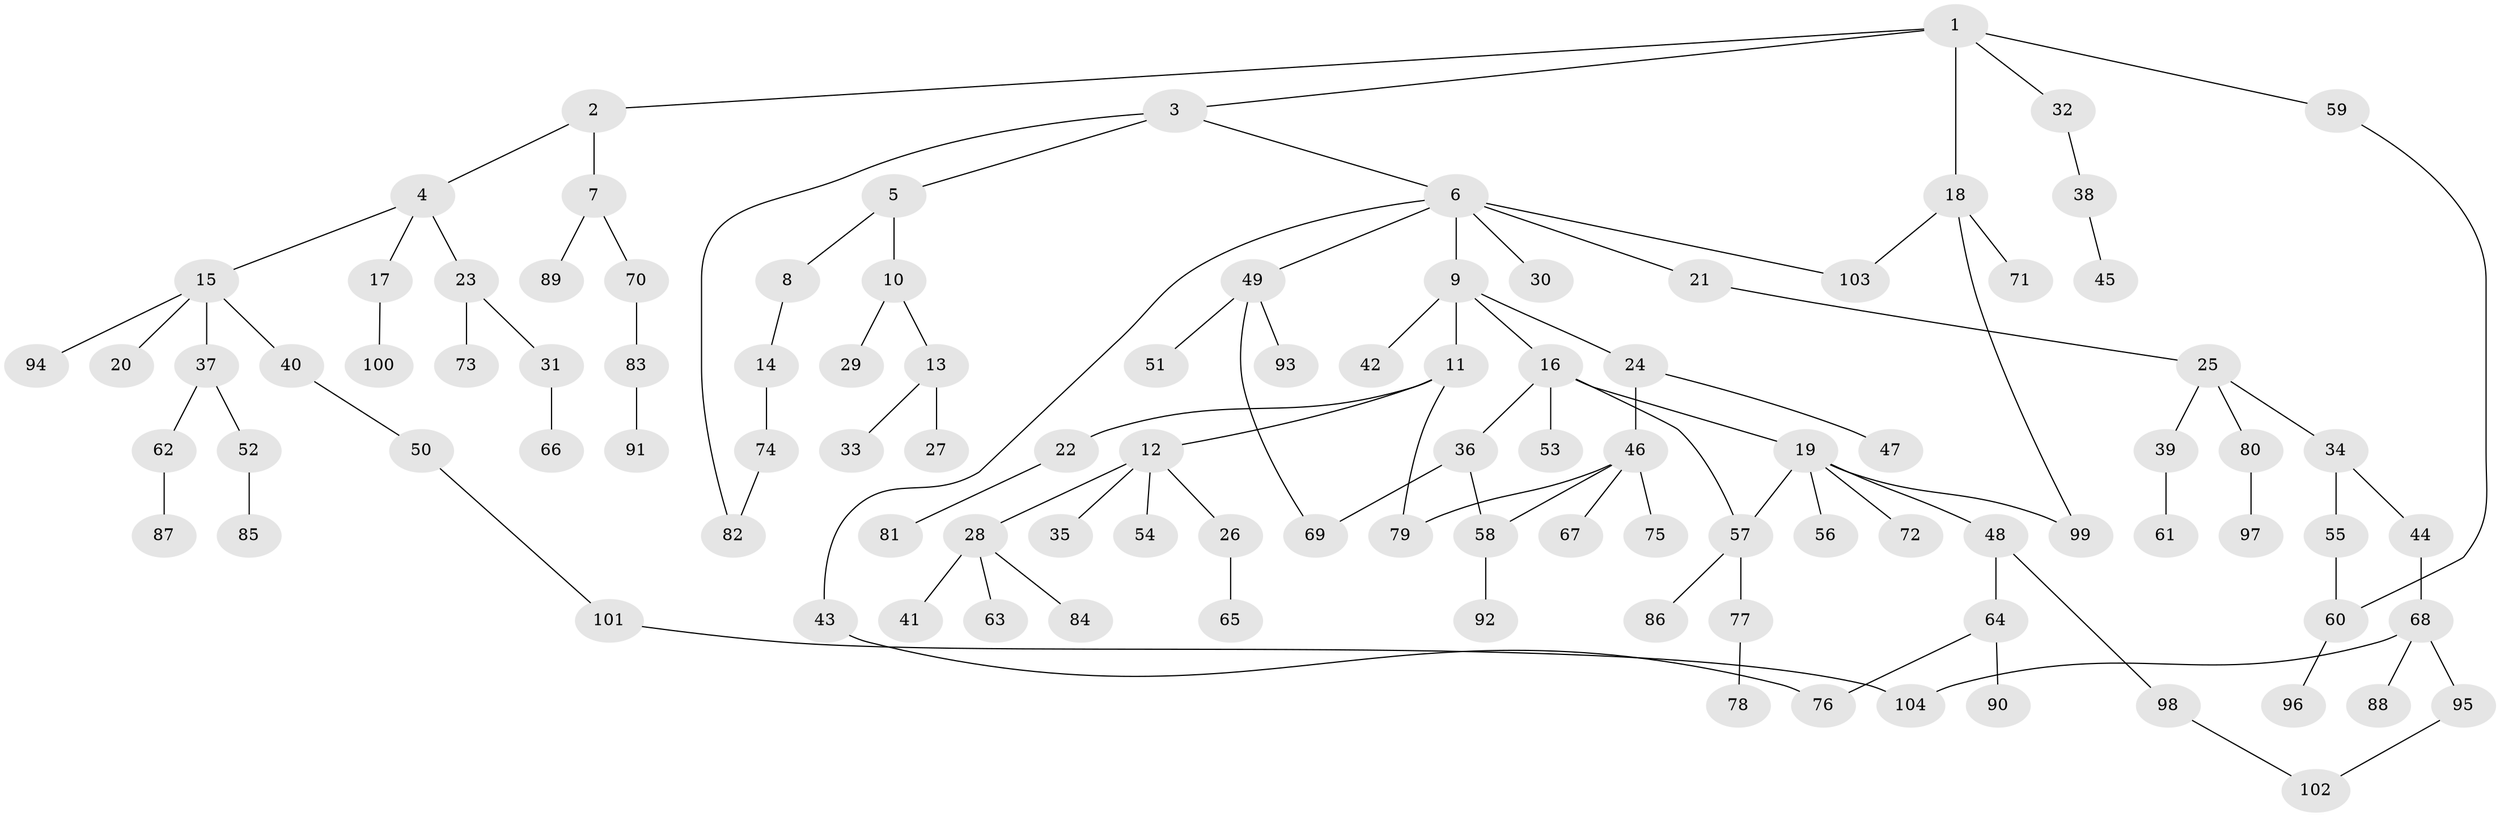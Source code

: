 // Generated by graph-tools (version 1.1) at 2025/13/03/09/25 04:13:16]
// undirected, 104 vertices, 114 edges
graph export_dot {
graph [start="1"]
  node [color=gray90,style=filled];
  1;
  2;
  3;
  4;
  5;
  6;
  7;
  8;
  9;
  10;
  11;
  12;
  13;
  14;
  15;
  16;
  17;
  18;
  19;
  20;
  21;
  22;
  23;
  24;
  25;
  26;
  27;
  28;
  29;
  30;
  31;
  32;
  33;
  34;
  35;
  36;
  37;
  38;
  39;
  40;
  41;
  42;
  43;
  44;
  45;
  46;
  47;
  48;
  49;
  50;
  51;
  52;
  53;
  54;
  55;
  56;
  57;
  58;
  59;
  60;
  61;
  62;
  63;
  64;
  65;
  66;
  67;
  68;
  69;
  70;
  71;
  72;
  73;
  74;
  75;
  76;
  77;
  78;
  79;
  80;
  81;
  82;
  83;
  84;
  85;
  86;
  87;
  88;
  89;
  90;
  91;
  92;
  93;
  94;
  95;
  96;
  97;
  98;
  99;
  100;
  101;
  102;
  103;
  104;
  1 -- 2;
  1 -- 3;
  1 -- 18;
  1 -- 32;
  1 -- 59;
  2 -- 4;
  2 -- 7;
  3 -- 5;
  3 -- 6;
  3 -- 82;
  4 -- 15;
  4 -- 17;
  4 -- 23;
  5 -- 8;
  5 -- 10;
  6 -- 9;
  6 -- 21;
  6 -- 30;
  6 -- 43;
  6 -- 49;
  6 -- 103;
  7 -- 70;
  7 -- 89;
  8 -- 14;
  9 -- 11;
  9 -- 16;
  9 -- 24;
  9 -- 42;
  10 -- 13;
  10 -- 29;
  11 -- 12;
  11 -- 22;
  11 -- 79;
  12 -- 26;
  12 -- 28;
  12 -- 35;
  12 -- 54;
  13 -- 27;
  13 -- 33;
  14 -- 74;
  15 -- 20;
  15 -- 37;
  15 -- 40;
  15 -- 94;
  16 -- 19;
  16 -- 36;
  16 -- 53;
  16 -- 57;
  17 -- 100;
  18 -- 71;
  18 -- 99;
  18 -- 103;
  19 -- 48;
  19 -- 56;
  19 -- 72;
  19 -- 99;
  19 -- 57;
  21 -- 25;
  22 -- 81;
  23 -- 31;
  23 -- 73;
  24 -- 46;
  24 -- 47;
  25 -- 34;
  25 -- 39;
  25 -- 80;
  26 -- 65;
  28 -- 41;
  28 -- 63;
  28 -- 84;
  31 -- 66;
  32 -- 38;
  34 -- 44;
  34 -- 55;
  36 -- 69;
  36 -- 58;
  37 -- 52;
  37 -- 62;
  38 -- 45;
  39 -- 61;
  40 -- 50;
  43 -- 76;
  44 -- 68;
  46 -- 58;
  46 -- 67;
  46 -- 75;
  46 -- 79;
  48 -- 64;
  48 -- 98;
  49 -- 51;
  49 -- 69;
  49 -- 93;
  50 -- 101;
  52 -- 85;
  55 -- 60;
  57 -- 77;
  57 -- 86;
  58 -- 92;
  59 -- 60;
  60 -- 96;
  62 -- 87;
  64 -- 90;
  64 -- 76;
  68 -- 88;
  68 -- 95;
  68 -- 104;
  70 -- 83;
  74 -- 82;
  77 -- 78;
  80 -- 97;
  83 -- 91;
  95 -- 102;
  98 -- 102;
  101 -- 104;
}
